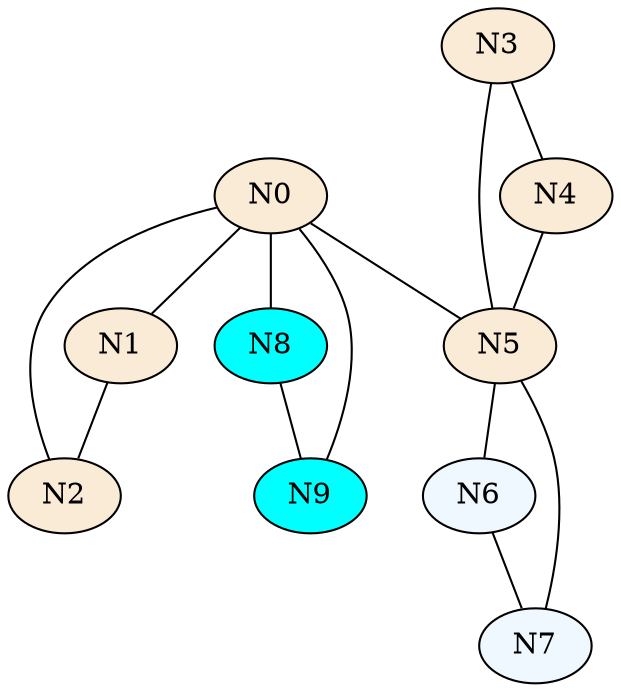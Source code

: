 graph {
	subgraph C0 {
		N6 [fillcolor="#F0F8FF" style=filled]
		N7 [fillcolor="#F0F8FF" style=filled]
	}
	subgraph C1 {
		N0 [fillcolor="#FAEBD7" style=filled]
		N1 [fillcolor="#FAEBD7" style=filled]
		N2 [fillcolor="#FAEBD7" style=filled]
		N3 [fillcolor="#FAEBD7" style=filled]
		N4 [fillcolor="#FAEBD7" style=filled]
		N5 [fillcolor="#FAEBD7" style=filled]
	}
	subgraph C2 {
		N8 [fillcolor="#00FFFF" style=filled]
		N9 [fillcolor="#00FFFF" style=filled]
	}
	N0 -- N1
	N0 -- N2
	N0 -- N5
	N0 -- N8
	N0 -- N9
	N1 -- N2
	N3 -- N4
	N3 -- N5
	N4 -- N5
	N5 -- N6
	N5 -- N7
	N6 -- N7
	N8 -- N9
}
